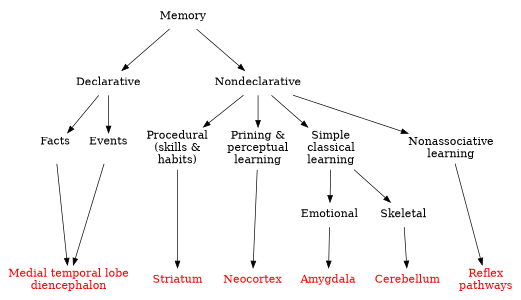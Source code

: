                     /* long-term-mem.dot, 27 Oct 16 */

/*
 * Inspired/modeled on:
 * Figure 1 from
 * Conscious and Unconscious Memory Systems
 * Larry R. Squire and Adam J. O. Dede
*/

digraph G {

   nojustify=true;
   ranksep = equally ;
   arrowsize=0.4;
   size = "3.5,2.0";
   ratio = fill;
   dpi=100;
   {
   node [color = white, shape = plaintext, fontsize = 16];
/*   rankdir = TB;  */

Memory -> Declarative;
Memory -> Nondeclarative;

Declarative -> Facts;
Declarative -> Events;

Facts -> Medial_tld
Events -> Medial_tld

Nondeclarative -> Procedural;
Nondeclarative -> Priming;
Nondeclarative -> Simple_classical_conditioning;
Nondeclarative -> Nonassociative_learning;

Simple_classical_conditioning -> Emotional;
Simple_classical_conditioning -> Skeletal;

Procedural -> Striatum;
Priming -> Neocortex;
Emotional -> Amygdala;
Skeletal -> Cerebellum;

Nonassociative_learning -> Reflex;

   }

   node[color=white, shape = plaintext, fontsize=16];
   nodesep=0.15;
   minlen=0.2;

   edge[dir=forward];
/*   rankdir = LR; */


   {rank = same;
	Declarative;
	Nondeclarative;
   }

   {rank = same;
	 Facts[label="Facts\n\n"];
	 Events[label="Events\n\n"];
	 Procedural[label="Procedural\n(skills &\nhabits)"];
	 Priming[label="Prining &\nperceptual\nlearning"];
	 Simple_classical_conditioning[label="Simple\nclassical\nlearning"];
	 Nonassociative_learning[label="Nonassociative\nlearning\n"];
   }

   {rank = same;
	Emotional;
	Skeletal;
   }

   {rank = same;
	 Medial_tld[label="Medial temporal lobe\ndiencephalon"; fontcolor="red"];
	 Striatum[fontcolor="red"];
	 Neocortex[fontcolor="red"];
	 Amygdala[fontcolor="red"];
	 Cerebellum[fontcolor="red"];
	 Reflex[label="Reflex\npathways"; fontcolor="red"];
   }

}


